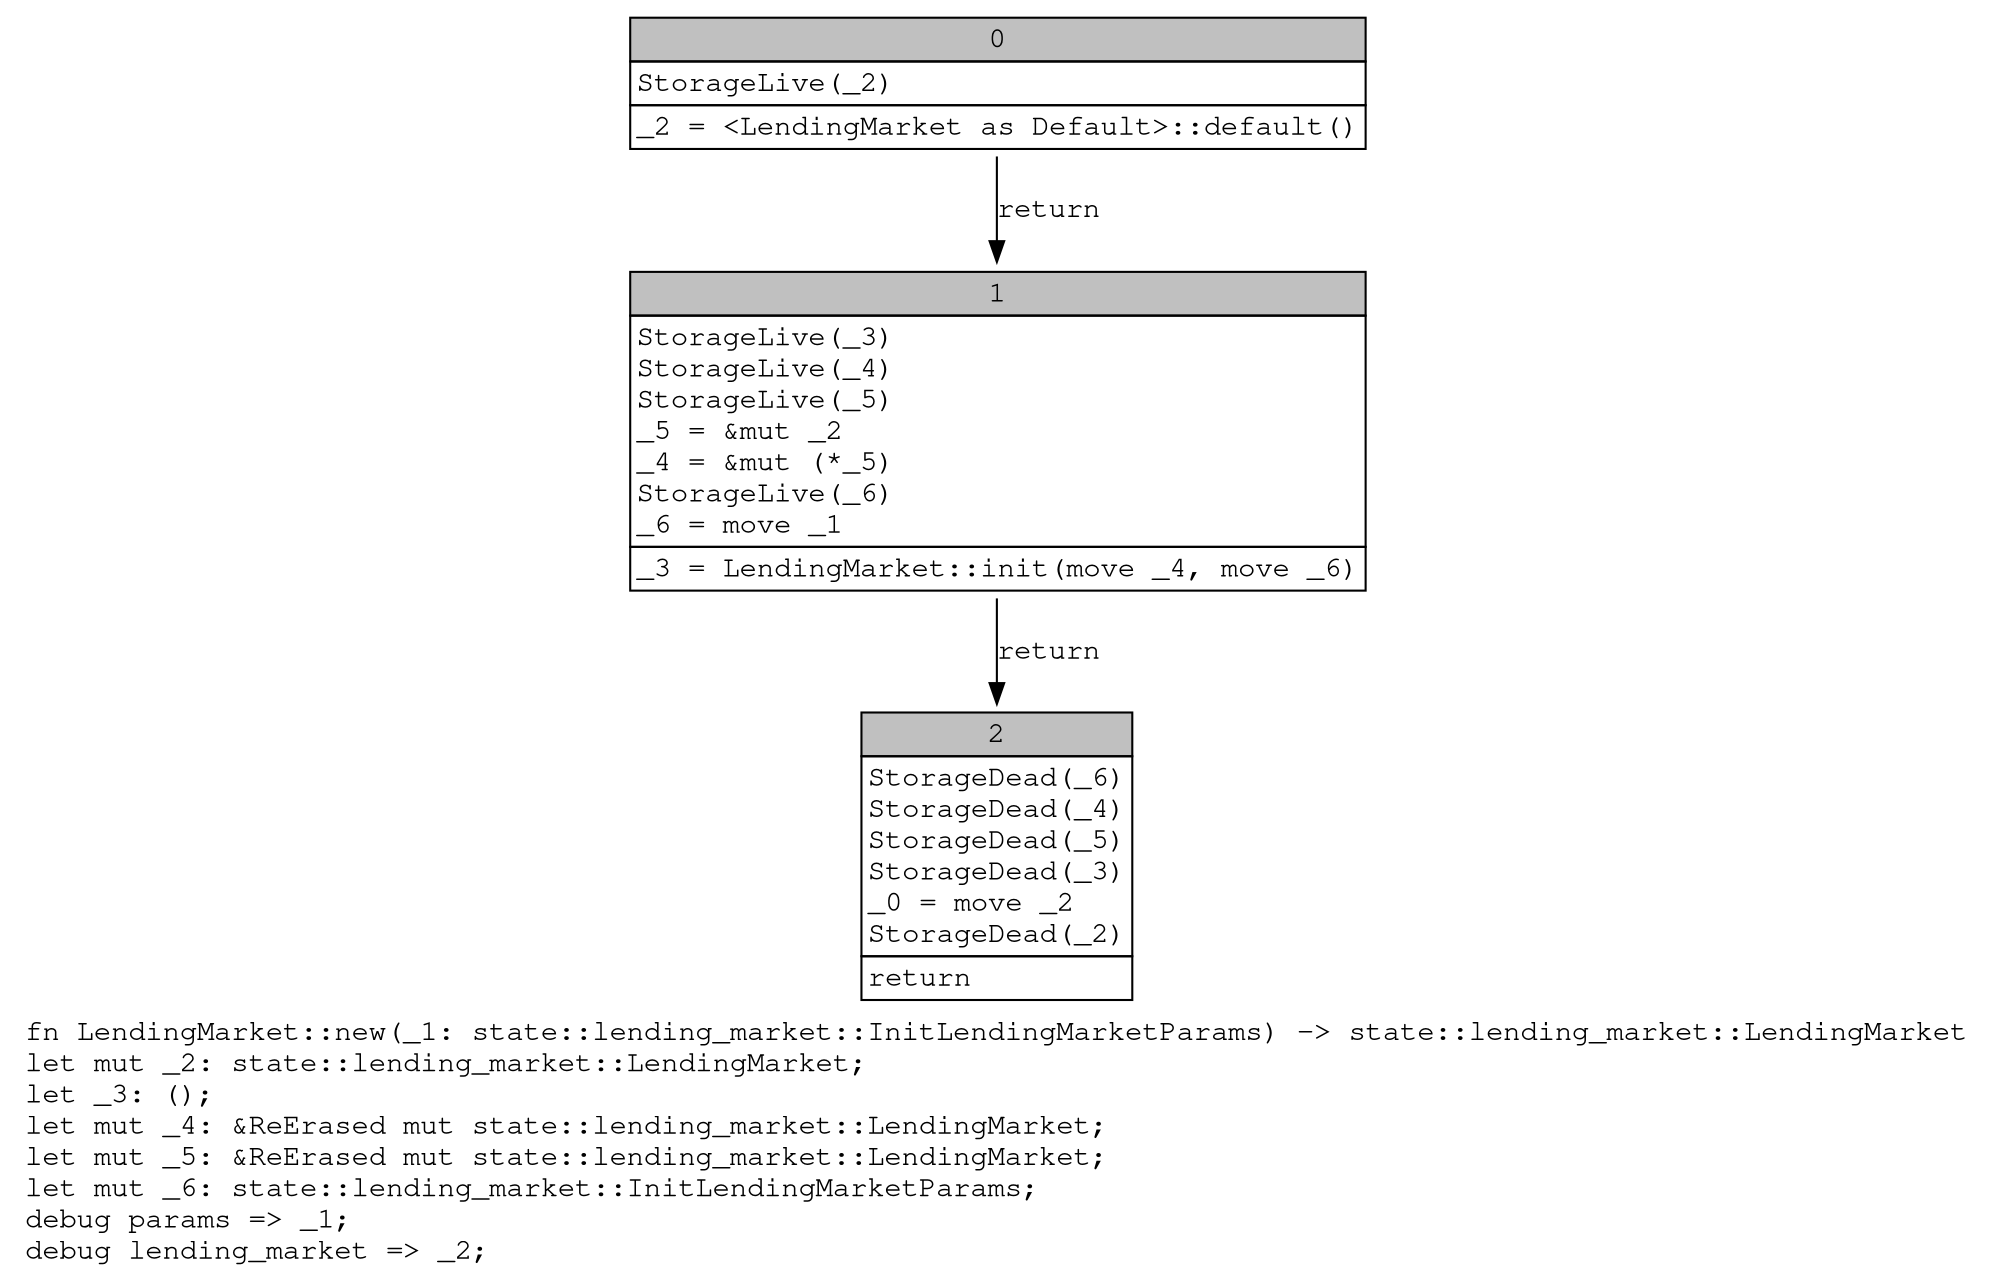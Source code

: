 digraph Mir_0_243 {
    graph [fontname="Courier, monospace"];
    node [fontname="Courier, monospace"];
    edge [fontname="Courier, monospace"];
    label=<fn LendingMarket::new(_1: state::lending_market::InitLendingMarketParams) -&gt; state::lending_market::LendingMarket<br align="left"/>let mut _2: state::lending_market::LendingMarket;<br align="left"/>let _3: ();<br align="left"/>let mut _4: &amp;ReErased mut state::lending_market::LendingMarket;<br align="left"/>let mut _5: &amp;ReErased mut state::lending_market::LendingMarket;<br align="left"/>let mut _6: state::lending_market::InitLendingMarketParams;<br align="left"/>debug params =&gt; _1;<br align="left"/>debug lending_market =&gt; _2;<br align="left"/>>;
    bb0__0_243 [shape="none", label=<<table border="0" cellborder="1" cellspacing="0"><tr><td bgcolor="gray" align="center" colspan="1">0</td></tr><tr><td align="left" balign="left">StorageLive(_2)<br/></td></tr><tr><td align="left">_2 = &lt;LendingMarket as Default&gt;::default()</td></tr></table>>];
    bb1__0_243 [shape="none", label=<<table border="0" cellborder="1" cellspacing="0"><tr><td bgcolor="gray" align="center" colspan="1">1</td></tr><tr><td align="left" balign="left">StorageLive(_3)<br/>StorageLive(_4)<br/>StorageLive(_5)<br/>_5 = &amp;mut _2<br/>_4 = &amp;mut (*_5)<br/>StorageLive(_6)<br/>_6 = move _1<br/></td></tr><tr><td align="left">_3 = LendingMarket::init(move _4, move _6)</td></tr></table>>];
    bb2__0_243 [shape="none", label=<<table border="0" cellborder="1" cellspacing="0"><tr><td bgcolor="gray" align="center" colspan="1">2</td></tr><tr><td align="left" balign="left">StorageDead(_6)<br/>StorageDead(_4)<br/>StorageDead(_5)<br/>StorageDead(_3)<br/>_0 = move _2<br/>StorageDead(_2)<br/></td></tr><tr><td align="left">return</td></tr></table>>];
    bb0__0_243 -> bb1__0_243 [label="return"];
    bb1__0_243 -> bb2__0_243 [label="return"];
}
